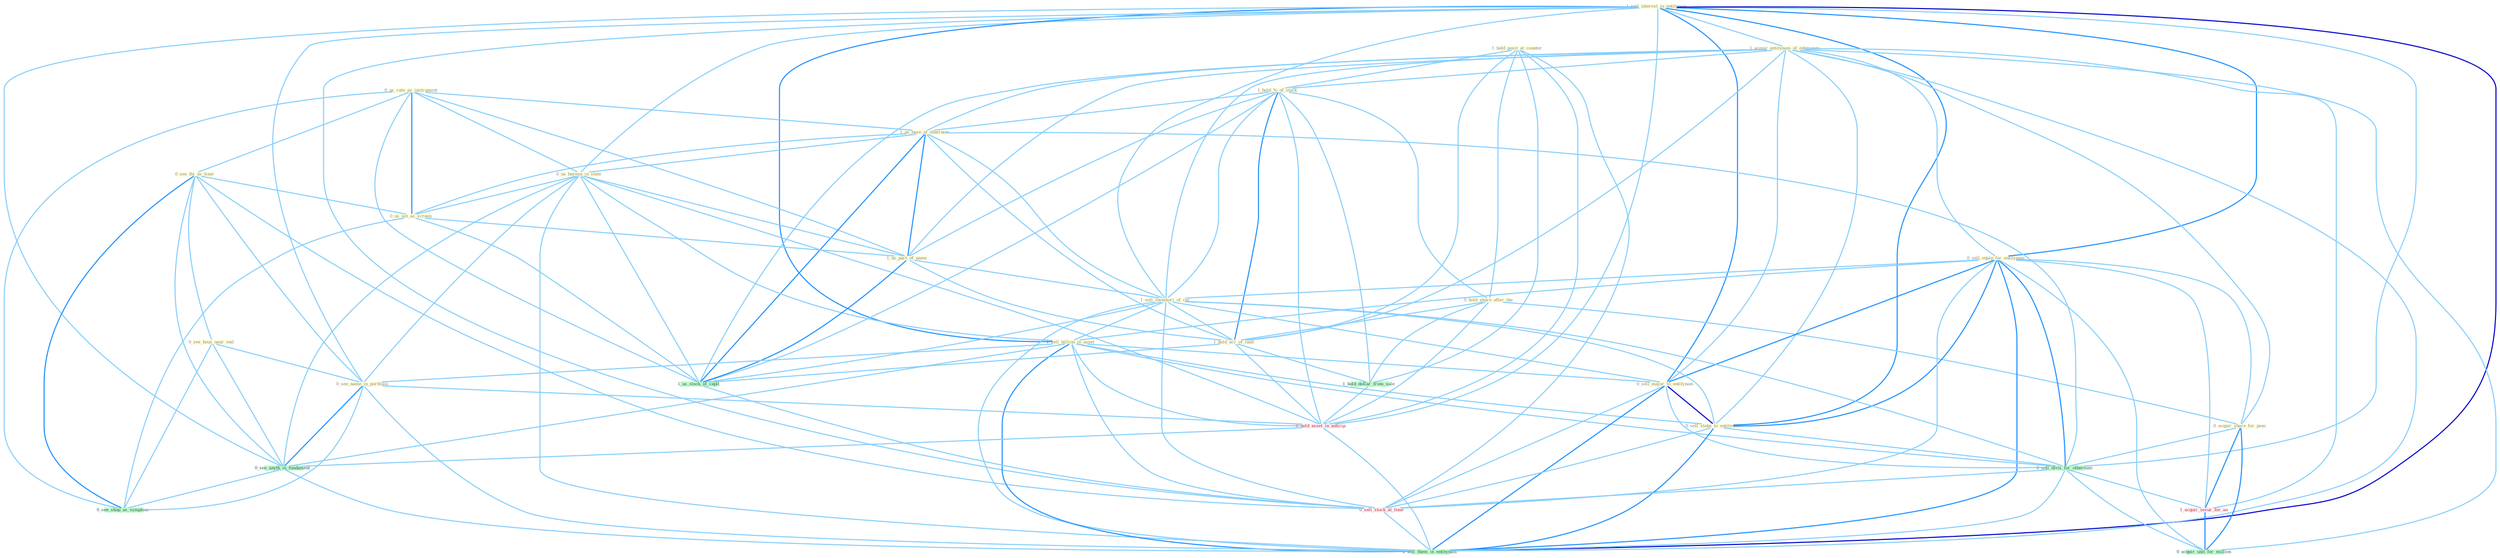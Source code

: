 Graph G{ 
    node
    [shape=polygon,style=filled,width=.5,height=.06,color="#BDFCC9",fixedsize=true,fontsize=4,
    fontcolor="#2f4f4f"];
    {node
    [color="#ffffe0", fontcolor="#8b7d6b"] "1_sell_interest_in_entitynam " "1_acquir_entitynam_of_entitynam " "0_us_rate_as_instrument " "1_hold_posit_at_counter " "1_hold_%_of_stock " "1_us_base_of_othernum " "0_see_thi_as_time " "0_hold_share_after_the " "0_us_bureau_in_state " "0_see_hous_near_end " "0_us_set_as_screen " "0_sell_equip_for_entitynam " "1_us_part_of_name " "1_sell_inventori_of_car " "1_sell_billion_in_asset " "0_sell_major_to_entitynam " "0_see_name_in_portfolio " "0_acquir_share_for_penc " "0_sell_stake_to_entitynam " "1_hold_acr_of_land "}
{node [color="#fff0f5", fontcolor="#b22222"] "1_acquir_secur_for_an " "0_hold_asset_in_anticip " "0_sell_stock_at_time "}
edge [color="#B0E2FF"];

	"1_sell_interest_in_entitynam " -- "1_acquir_entitynam_of_entitynam " [w="1", color="#87cefa" ];
	"1_sell_interest_in_entitynam " -- "0_us_bureau_in_state " [w="1", color="#87cefa" ];
	"1_sell_interest_in_entitynam " -- "0_sell_equip_for_entitynam " [w="2", color="#1e90ff" , len=0.8];
	"1_sell_interest_in_entitynam " -- "1_sell_inventori_of_car " [w="1", color="#87cefa" ];
	"1_sell_interest_in_entitynam " -- "1_sell_billion_in_asset " [w="2", color="#1e90ff" , len=0.8];
	"1_sell_interest_in_entitynam " -- "0_sell_major_to_entitynam " [w="2", color="#1e90ff" , len=0.8];
	"1_sell_interest_in_entitynam " -- "0_see_name_in_portfolio " [w="1", color="#87cefa" ];
	"1_sell_interest_in_entitynam " -- "0_sell_stake_to_entitynam " [w="2", color="#1e90ff" , len=0.8];
	"1_sell_interest_in_entitynam " -- "0_sell_divis_for_othernum " [w="1", color="#87cefa" ];
	"1_sell_interest_in_entitynam " -- "0_hold_asset_in_anticip " [w="1", color="#87cefa" ];
	"1_sell_interest_in_entitynam " -- "0_sell_stock_at_time " [w="1", color="#87cefa" ];
	"1_sell_interest_in_entitynam " -- "0_see_anyth_in_fundament " [w="1", color="#87cefa" ];
	"1_sell_interest_in_entitynam " -- "0_sell_them_in_entitynam " [w="3", color="#0000cd" , len=0.6];
	"1_acquir_entitynam_of_entitynam " -- "1_hold_%_of_stock " [w="1", color="#87cefa" ];
	"1_acquir_entitynam_of_entitynam " -- "1_us_base_of_othernum " [w="1", color="#87cefa" ];
	"1_acquir_entitynam_of_entitynam " -- "0_sell_equip_for_entitynam " [w="1", color="#87cefa" ];
	"1_acquir_entitynam_of_entitynam " -- "1_us_part_of_name " [w="1", color="#87cefa" ];
	"1_acquir_entitynam_of_entitynam " -- "1_sell_inventori_of_car " [w="1", color="#87cefa" ];
	"1_acquir_entitynam_of_entitynam " -- "0_sell_major_to_entitynam " [w="1", color="#87cefa" ];
	"1_acquir_entitynam_of_entitynam " -- "0_acquir_share_for_penc " [w="1", color="#87cefa" ];
	"1_acquir_entitynam_of_entitynam " -- "0_sell_stake_to_entitynam " [w="1", color="#87cefa" ];
	"1_acquir_entitynam_of_entitynam " -- "1_hold_acr_of_land " [w="1", color="#87cefa" ];
	"1_acquir_entitynam_of_entitynam " -- "1_acquir_secur_for_an " [w="1", color="#87cefa" ];
	"1_acquir_entitynam_of_entitynam " -- "1_us_stock_of_capit " [w="1", color="#87cefa" ];
	"1_acquir_entitynam_of_entitynam " -- "0_acquir_unit_for_million " [w="1", color="#87cefa" ];
	"1_acquir_entitynam_of_entitynam " -- "0_sell_them_in_entitynam " [w="1", color="#87cefa" ];
	"0_us_rate_as_instrument " -- "1_us_base_of_othernum " [w="1", color="#87cefa" ];
	"0_us_rate_as_instrument " -- "0_see_thi_as_time " [w="1", color="#87cefa" ];
	"0_us_rate_as_instrument " -- "0_us_bureau_in_state " [w="1", color="#87cefa" ];
	"0_us_rate_as_instrument " -- "0_us_set_as_screen " [w="2", color="#1e90ff" , len=0.8];
	"0_us_rate_as_instrument " -- "1_us_part_of_name " [w="1", color="#87cefa" ];
	"0_us_rate_as_instrument " -- "1_us_stock_of_capit " [w="1", color="#87cefa" ];
	"0_us_rate_as_instrument " -- "0_see_shop_as_symptom " [w="1", color="#87cefa" ];
	"1_hold_posit_at_counter " -- "1_hold_%_of_stock " [w="1", color="#87cefa" ];
	"1_hold_posit_at_counter " -- "0_hold_share_after_the " [w="1", color="#87cefa" ];
	"1_hold_posit_at_counter " -- "1_hold_acr_of_land " [w="1", color="#87cefa" ];
	"1_hold_posit_at_counter " -- "1_hold_dollar_from_sale " [w="1", color="#87cefa" ];
	"1_hold_posit_at_counter " -- "0_hold_asset_in_anticip " [w="1", color="#87cefa" ];
	"1_hold_posit_at_counter " -- "0_sell_stock_at_time " [w="1", color="#87cefa" ];
	"1_hold_%_of_stock " -- "1_us_base_of_othernum " [w="1", color="#87cefa" ];
	"1_hold_%_of_stock " -- "0_hold_share_after_the " [w="1", color="#87cefa" ];
	"1_hold_%_of_stock " -- "1_us_part_of_name " [w="1", color="#87cefa" ];
	"1_hold_%_of_stock " -- "1_sell_inventori_of_car " [w="1", color="#87cefa" ];
	"1_hold_%_of_stock " -- "1_hold_acr_of_land " [w="2", color="#1e90ff" , len=0.8];
	"1_hold_%_of_stock " -- "1_us_stock_of_capit " [w="1", color="#87cefa" ];
	"1_hold_%_of_stock " -- "1_hold_dollar_from_sale " [w="1", color="#87cefa" ];
	"1_hold_%_of_stock " -- "0_hold_asset_in_anticip " [w="1", color="#87cefa" ];
	"1_us_base_of_othernum " -- "0_us_bureau_in_state " [w="1", color="#87cefa" ];
	"1_us_base_of_othernum " -- "0_us_set_as_screen " [w="1", color="#87cefa" ];
	"1_us_base_of_othernum " -- "1_us_part_of_name " [w="2", color="#1e90ff" , len=0.8];
	"1_us_base_of_othernum " -- "1_sell_inventori_of_car " [w="1", color="#87cefa" ];
	"1_us_base_of_othernum " -- "1_hold_acr_of_land " [w="1", color="#87cefa" ];
	"1_us_base_of_othernum " -- "0_sell_divis_for_othernum " [w="1", color="#87cefa" ];
	"1_us_base_of_othernum " -- "1_us_stock_of_capit " [w="2", color="#1e90ff" , len=0.8];
	"0_see_thi_as_time " -- "0_see_hous_near_end " [w="1", color="#87cefa" ];
	"0_see_thi_as_time " -- "0_us_set_as_screen " [w="1", color="#87cefa" ];
	"0_see_thi_as_time " -- "0_see_name_in_portfolio " [w="1", color="#87cefa" ];
	"0_see_thi_as_time " -- "0_sell_stock_at_time " [w="1", color="#87cefa" ];
	"0_see_thi_as_time " -- "0_see_anyth_in_fundament " [w="1", color="#87cefa" ];
	"0_see_thi_as_time " -- "0_see_shop_as_symptom " [w="2", color="#1e90ff" , len=0.8];
	"0_hold_share_after_the " -- "0_acquir_share_for_penc " [w="1", color="#87cefa" ];
	"0_hold_share_after_the " -- "1_hold_acr_of_land " [w="1", color="#87cefa" ];
	"0_hold_share_after_the " -- "1_hold_dollar_from_sale " [w="1", color="#87cefa" ];
	"0_hold_share_after_the " -- "0_hold_asset_in_anticip " [w="1", color="#87cefa" ];
	"0_us_bureau_in_state " -- "0_us_set_as_screen " [w="1", color="#87cefa" ];
	"0_us_bureau_in_state " -- "1_us_part_of_name " [w="1", color="#87cefa" ];
	"0_us_bureau_in_state " -- "1_sell_billion_in_asset " [w="1", color="#87cefa" ];
	"0_us_bureau_in_state " -- "0_see_name_in_portfolio " [w="1", color="#87cefa" ];
	"0_us_bureau_in_state " -- "1_us_stock_of_capit " [w="1", color="#87cefa" ];
	"0_us_bureau_in_state " -- "0_hold_asset_in_anticip " [w="1", color="#87cefa" ];
	"0_us_bureau_in_state " -- "0_see_anyth_in_fundament " [w="1", color="#87cefa" ];
	"0_us_bureau_in_state " -- "0_sell_them_in_entitynam " [w="1", color="#87cefa" ];
	"0_see_hous_near_end " -- "0_see_name_in_portfolio " [w="1", color="#87cefa" ];
	"0_see_hous_near_end " -- "0_see_anyth_in_fundament " [w="1", color="#87cefa" ];
	"0_see_hous_near_end " -- "0_see_shop_as_symptom " [w="1", color="#87cefa" ];
	"0_us_set_as_screen " -- "1_us_part_of_name " [w="1", color="#87cefa" ];
	"0_us_set_as_screen " -- "1_us_stock_of_capit " [w="1", color="#87cefa" ];
	"0_us_set_as_screen " -- "0_see_shop_as_symptom " [w="1", color="#87cefa" ];
	"0_sell_equip_for_entitynam " -- "1_sell_inventori_of_car " [w="1", color="#87cefa" ];
	"0_sell_equip_for_entitynam " -- "1_sell_billion_in_asset " [w="1", color="#87cefa" ];
	"0_sell_equip_for_entitynam " -- "0_sell_major_to_entitynam " [w="2", color="#1e90ff" , len=0.8];
	"0_sell_equip_for_entitynam " -- "0_acquir_share_for_penc " [w="1", color="#87cefa" ];
	"0_sell_equip_for_entitynam " -- "0_sell_stake_to_entitynam " [w="2", color="#1e90ff" , len=0.8];
	"0_sell_equip_for_entitynam " -- "0_sell_divis_for_othernum " [w="2", color="#1e90ff" , len=0.8];
	"0_sell_equip_for_entitynam " -- "1_acquir_secur_for_an " [w="1", color="#87cefa" ];
	"0_sell_equip_for_entitynam " -- "0_sell_stock_at_time " [w="1", color="#87cefa" ];
	"0_sell_equip_for_entitynam " -- "0_acquir_unit_for_million " [w="1", color="#87cefa" ];
	"0_sell_equip_for_entitynam " -- "0_sell_them_in_entitynam " [w="2", color="#1e90ff" , len=0.8];
	"1_us_part_of_name " -- "1_sell_inventori_of_car " [w="1", color="#87cefa" ];
	"1_us_part_of_name " -- "1_hold_acr_of_land " [w="1", color="#87cefa" ];
	"1_us_part_of_name " -- "1_us_stock_of_capit " [w="2", color="#1e90ff" , len=0.8];
	"1_sell_inventori_of_car " -- "1_sell_billion_in_asset " [w="1", color="#87cefa" ];
	"1_sell_inventori_of_car " -- "0_sell_major_to_entitynam " [w="1", color="#87cefa" ];
	"1_sell_inventori_of_car " -- "0_sell_stake_to_entitynam " [w="1", color="#87cefa" ];
	"1_sell_inventori_of_car " -- "1_hold_acr_of_land " [w="1", color="#87cefa" ];
	"1_sell_inventori_of_car " -- "0_sell_divis_for_othernum " [w="1", color="#87cefa" ];
	"1_sell_inventori_of_car " -- "1_us_stock_of_capit " [w="1", color="#87cefa" ];
	"1_sell_inventori_of_car " -- "0_sell_stock_at_time " [w="1", color="#87cefa" ];
	"1_sell_inventori_of_car " -- "0_sell_them_in_entitynam " [w="1", color="#87cefa" ];
	"1_sell_billion_in_asset " -- "0_sell_major_to_entitynam " [w="1", color="#87cefa" ];
	"1_sell_billion_in_asset " -- "0_see_name_in_portfolio " [w="1", color="#87cefa" ];
	"1_sell_billion_in_asset " -- "0_sell_stake_to_entitynam " [w="1", color="#87cefa" ];
	"1_sell_billion_in_asset " -- "0_sell_divis_for_othernum " [w="1", color="#87cefa" ];
	"1_sell_billion_in_asset " -- "0_hold_asset_in_anticip " [w="1", color="#87cefa" ];
	"1_sell_billion_in_asset " -- "0_sell_stock_at_time " [w="1", color="#87cefa" ];
	"1_sell_billion_in_asset " -- "0_see_anyth_in_fundament " [w="1", color="#87cefa" ];
	"1_sell_billion_in_asset " -- "0_sell_them_in_entitynam " [w="2", color="#1e90ff" , len=0.8];
	"0_sell_major_to_entitynam " -- "0_sell_stake_to_entitynam " [w="3", color="#0000cd" , len=0.6];
	"0_sell_major_to_entitynam " -- "0_sell_divis_for_othernum " [w="1", color="#87cefa" ];
	"0_sell_major_to_entitynam " -- "0_sell_stock_at_time " [w="1", color="#87cefa" ];
	"0_sell_major_to_entitynam " -- "0_sell_them_in_entitynam " [w="2", color="#1e90ff" , len=0.8];
	"0_see_name_in_portfolio " -- "0_hold_asset_in_anticip " [w="1", color="#87cefa" ];
	"0_see_name_in_portfolio " -- "0_see_anyth_in_fundament " [w="2", color="#1e90ff" , len=0.8];
	"0_see_name_in_portfolio " -- "0_see_shop_as_symptom " [w="1", color="#87cefa" ];
	"0_see_name_in_portfolio " -- "0_sell_them_in_entitynam " [w="1", color="#87cefa" ];
	"0_acquir_share_for_penc " -- "0_sell_divis_for_othernum " [w="1", color="#87cefa" ];
	"0_acquir_share_for_penc " -- "1_acquir_secur_for_an " [w="2", color="#1e90ff" , len=0.8];
	"0_acquir_share_for_penc " -- "0_acquir_unit_for_million " [w="2", color="#1e90ff" , len=0.8];
	"0_sell_stake_to_entitynam " -- "0_sell_divis_for_othernum " [w="1", color="#87cefa" ];
	"0_sell_stake_to_entitynam " -- "0_sell_stock_at_time " [w="1", color="#87cefa" ];
	"0_sell_stake_to_entitynam " -- "0_sell_them_in_entitynam " [w="2", color="#1e90ff" , len=0.8];
	"1_hold_acr_of_land " -- "1_us_stock_of_capit " [w="1", color="#87cefa" ];
	"1_hold_acr_of_land " -- "1_hold_dollar_from_sale " [w="1", color="#87cefa" ];
	"1_hold_acr_of_land " -- "0_hold_asset_in_anticip " [w="1", color="#87cefa" ];
	"0_sell_divis_for_othernum " -- "1_acquir_secur_for_an " [w="1", color="#87cefa" ];
	"0_sell_divis_for_othernum " -- "0_sell_stock_at_time " [w="1", color="#87cefa" ];
	"0_sell_divis_for_othernum " -- "0_acquir_unit_for_million " [w="1", color="#87cefa" ];
	"0_sell_divis_for_othernum " -- "0_sell_them_in_entitynam " [w="1", color="#87cefa" ];
	"1_acquir_secur_for_an " -- "0_acquir_unit_for_million " [w="2", color="#1e90ff" , len=0.8];
	"1_us_stock_of_capit " -- "0_sell_stock_at_time " [w="1", color="#87cefa" ];
	"1_hold_dollar_from_sale " -- "0_hold_asset_in_anticip " [w="1", color="#87cefa" ];
	"0_hold_asset_in_anticip " -- "0_see_anyth_in_fundament " [w="1", color="#87cefa" ];
	"0_hold_asset_in_anticip " -- "0_sell_them_in_entitynam " [w="1", color="#87cefa" ];
	"0_sell_stock_at_time " -- "0_sell_them_in_entitynam " [w="1", color="#87cefa" ];
	"0_see_anyth_in_fundament " -- "0_see_shop_as_symptom " [w="1", color="#87cefa" ];
	"0_see_anyth_in_fundament " -- "0_sell_them_in_entitynam " [w="1", color="#87cefa" ];
}